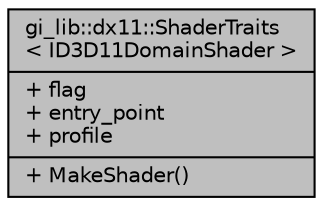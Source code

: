 digraph "gi_lib::dx11::ShaderTraits&lt; ID3D11DomainShader &gt;"
{
  edge [fontname="Helvetica",fontsize="10",labelfontname="Helvetica",labelfontsize="10"];
  node [fontname="Helvetica",fontsize="10",shape=record];
  Node1 [label="{gi_lib::dx11::ShaderTraits\l\< ID3D11DomainShader \>\n|+ flag\l+ entry_point\l+ profile\l|+ MakeShader()\l}",height=0.2,width=0.4,color="black", fillcolor="grey75", style="filled", fontcolor="black"];
}

